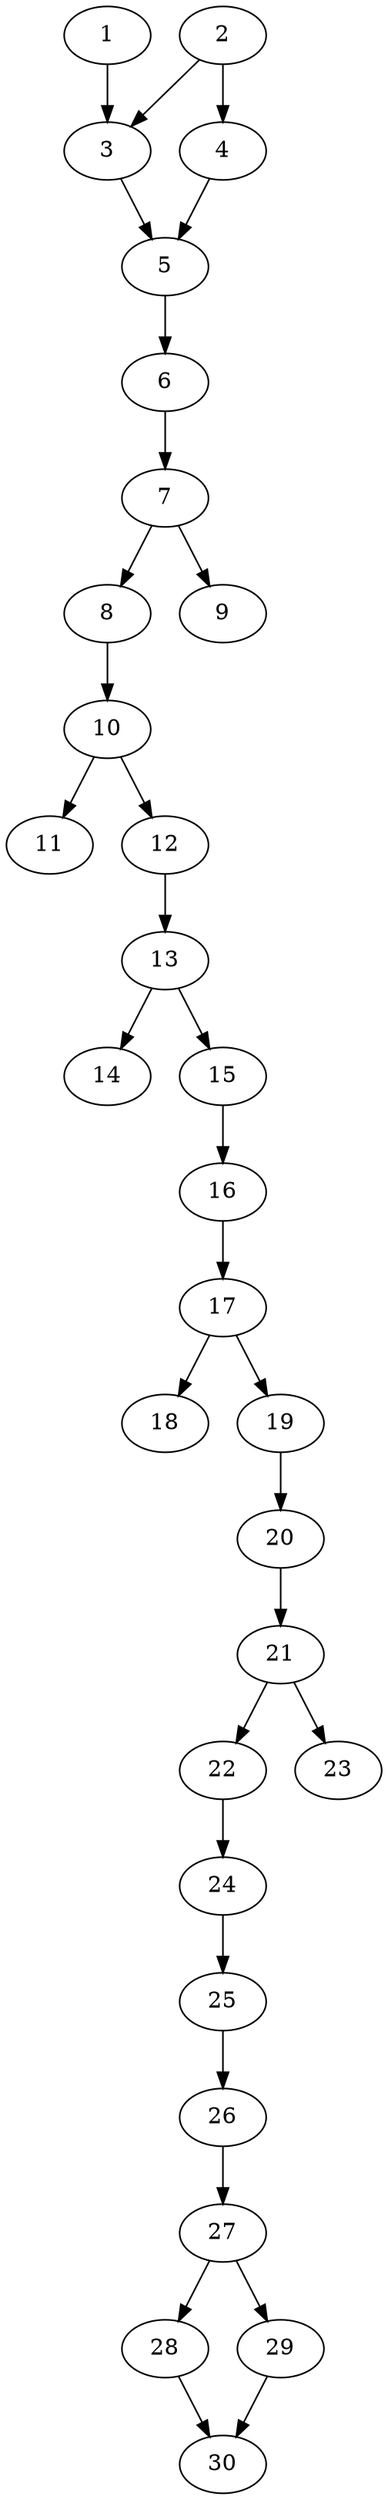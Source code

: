 // DAG automatically generated by daggen at Thu Oct  3 14:04:19 2019
// ./daggen --dot -n 30 --ccr 0.5 --fat 0.3 --regular 0.9 --density 0.6 --mindata 5242880 --maxdata 52428800 
digraph G {
  1 [size="65624064", alpha="0.13", expect_size="32812032"] 
  1 -> 3 [size ="32812032"]
  2 [size="46082048", alpha="0.03", expect_size="23041024"] 
  2 -> 3 [size ="23041024"]
  2 -> 4 [size ="23041024"]
  3 [size="31973376", alpha="0.11", expect_size="15986688"] 
  3 -> 5 [size ="15986688"]
  4 [size="98770944", alpha="0.14", expect_size="49385472"] 
  4 -> 5 [size ="49385472"]
  5 [size="104464384", alpha="0.12", expect_size="52232192"] 
  5 -> 6 [size ="52232192"]
  6 [size="52590592", alpha="0.19", expect_size="26295296"] 
  6 -> 7 [size ="26295296"]
  7 [size="100814848", alpha="0.08", expect_size="50407424"] 
  7 -> 8 [size ="50407424"]
  7 -> 9 [size ="50407424"]
  8 [size="91279360", alpha="0.10", expect_size="45639680"] 
  8 -> 10 [size ="45639680"]
  9 [size="51388416", alpha="0.13", expect_size="25694208"] 
  10 [size="83111936", alpha="0.08", expect_size="41555968"] 
  10 -> 11 [size ="41555968"]
  10 -> 12 [size ="41555968"]
  11 [size="78477312", alpha="0.09", expect_size="39238656"] 
  12 [size="43393024", alpha="0.02", expect_size="21696512"] 
  12 -> 13 [size ="21696512"]
  13 [size="59090944", alpha="0.06", expect_size="29545472"] 
  13 -> 14 [size ="29545472"]
  13 -> 15 [size ="29545472"]
  14 [size="15732736", alpha="0.03", expect_size="7866368"] 
  15 [size="79702016", alpha="0.04", expect_size="39851008"] 
  15 -> 16 [size ="39851008"]
  16 [size="40044544", alpha="0.18", expect_size="20022272"] 
  16 -> 17 [size ="20022272"]
  17 [size="36055040", alpha="0.15", expect_size="18027520"] 
  17 -> 18 [size ="18027520"]
  17 -> 19 [size ="18027520"]
  18 [size="74317824", alpha="0.15", expect_size="37158912"] 
  19 [size="29243392", alpha="0.01", expect_size="14621696"] 
  19 -> 20 [size ="14621696"]
  20 [size="90515456", alpha="0.09", expect_size="45257728"] 
  20 -> 21 [size ="45257728"]
  21 [size="33470464", alpha="0.08", expect_size="16735232"] 
  21 -> 22 [size ="16735232"]
  21 -> 23 [size ="16735232"]
  22 [size="74739712", alpha="0.15", expect_size="37369856"] 
  22 -> 24 [size ="37369856"]
  23 [size="82362368", alpha="0.06", expect_size="41181184"] 
  24 [size="17014784", alpha="0.16", expect_size="8507392"] 
  24 -> 25 [size ="8507392"]
  25 [size="32499712", alpha="0.06", expect_size="16249856"] 
  25 -> 26 [size ="16249856"]
  26 [size="49899520", alpha="0.05", expect_size="24949760"] 
  26 -> 27 [size ="24949760"]
  27 [size="40962048", alpha="0.03", expect_size="20481024"] 
  27 -> 28 [size ="20481024"]
  27 -> 29 [size ="20481024"]
  28 [size="15640576", alpha="0.18", expect_size="7820288"] 
  28 -> 30 [size ="7820288"]
  29 [size="88233984", alpha="0.02", expect_size="44116992"] 
  29 -> 30 [size ="44116992"]
  30 [size="95291392", alpha="0.01", expect_size="47645696"] 
}
